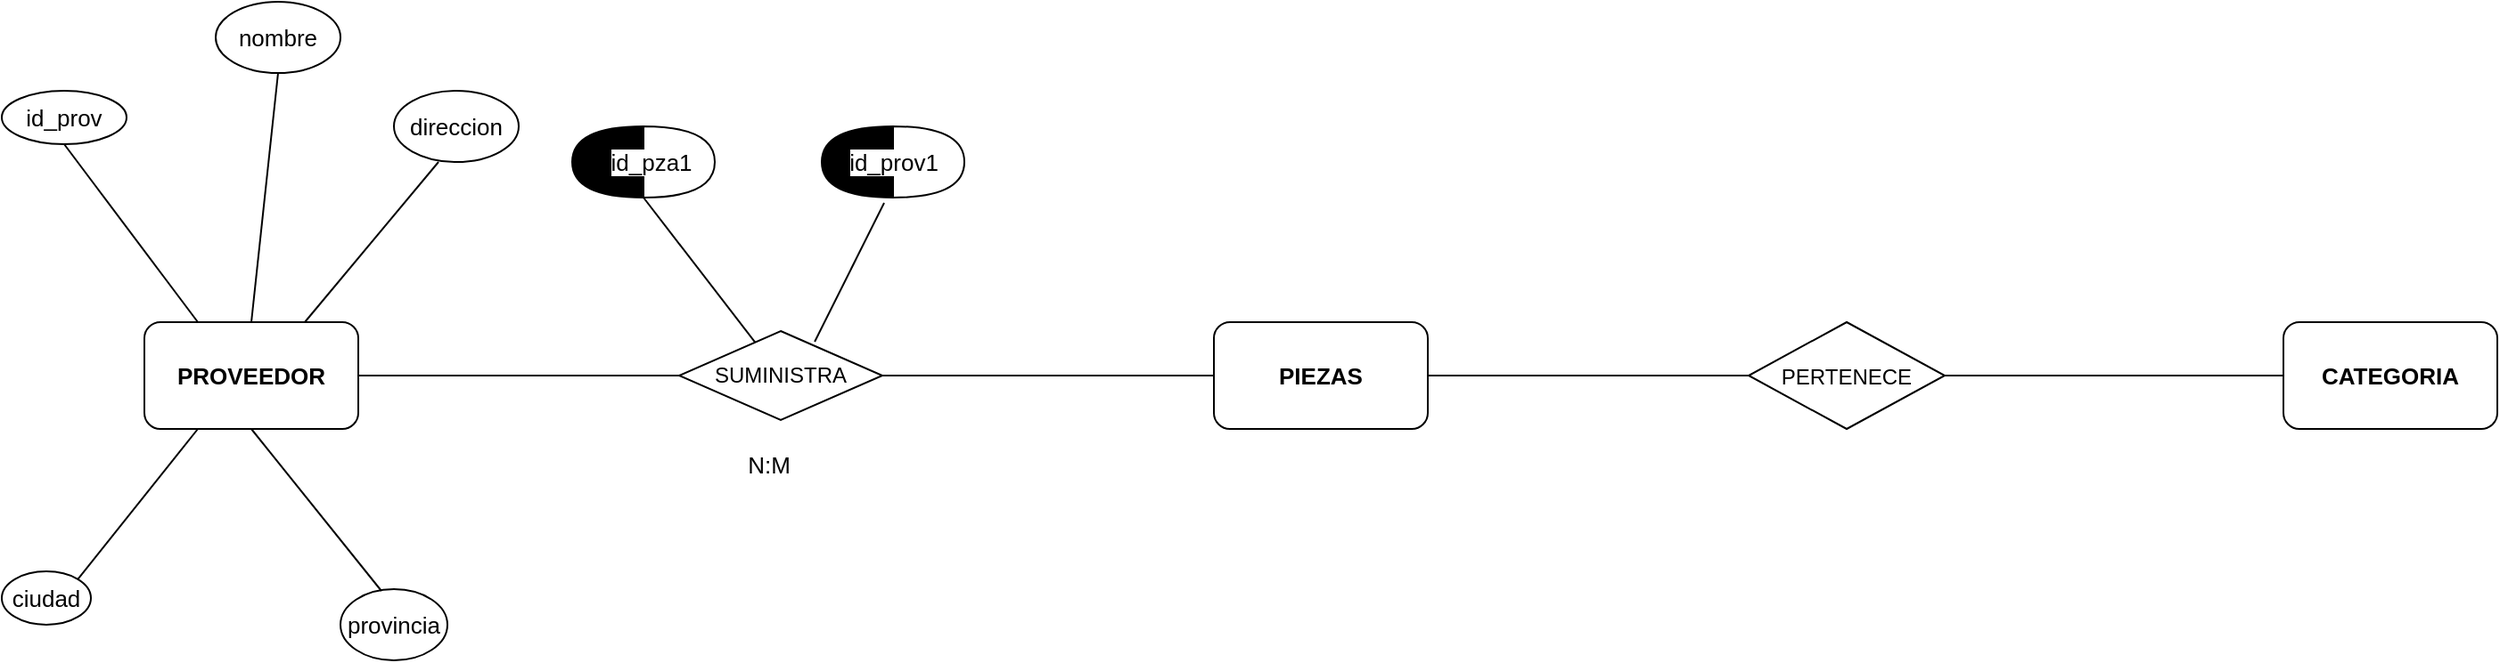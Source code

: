 <mxfile version="20.0.0" type="github"><diagram id="onGNe2N5QABZOQGVon4O" name="Page-1"><mxGraphModel dx="1426" dy="826" grid="1" gridSize="10" guides="1" tooltips="1" connect="1" arrows="1" fold="1" page="1" pageScale="1" pageWidth="827" pageHeight="1169" math="0" shadow="0"><root><mxCell id="0"/><mxCell id="1" parent="0"/><mxCell id="0aEb3YmSwr652AaN7Rzq-1" value="&lt;b&gt;&lt;font style=&quot;font-size: 13px;&quot;&gt;PROVEEDOR&lt;/font&gt;&lt;/b&gt;" style="rounded=1;whiteSpace=wrap;html=1;" vertex="1" parent="1"><mxGeometry x="100" y="250" width="120" height="60" as="geometry"/></mxCell><mxCell id="0aEb3YmSwr652AaN7Rzq-2" value="SUMINISTRA" style="rhombus;whiteSpace=wrap;html=1;" vertex="1" parent="1"><mxGeometry x="400" y="255" width="114" height="50" as="geometry"/></mxCell><mxCell id="0aEb3YmSwr652AaN7Rzq-3" value="&lt;font style=&quot;font-size: 13px;&quot;&gt;&lt;b&gt;PIEZAS&lt;/b&gt;&lt;/font&gt;" style="rounded=1;whiteSpace=wrap;html=1;" vertex="1" parent="1"><mxGeometry x="700" y="250" width="120" height="60" as="geometry"/></mxCell><mxCell id="0aEb3YmSwr652AaN7Rzq-4" value="" style="endArrow=none;html=1;rounded=0;fontSize=13;exitX=1;exitY=0.5;exitDx=0;exitDy=0;entryX=0;entryY=0.5;entryDx=0;entryDy=0;" edge="1" parent="1" source="0aEb3YmSwr652AaN7Rzq-1" target="0aEb3YmSwr652AaN7Rzq-2"><mxGeometry width="50" height="50" relative="1" as="geometry"><mxPoint x="390" y="450" as="sourcePoint"/><mxPoint x="440" y="400" as="targetPoint"/></mxGeometry></mxCell><mxCell id="0aEb3YmSwr652AaN7Rzq-5" value="" style="endArrow=none;html=1;rounded=0;fontSize=13;entryX=0;entryY=0.5;entryDx=0;entryDy=0;exitX=1;exitY=0.5;exitDx=0;exitDy=0;" edge="1" parent="1" source="0aEb3YmSwr652AaN7Rzq-2" target="0aEb3YmSwr652AaN7Rzq-3"><mxGeometry width="50" height="50" relative="1" as="geometry"><mxPoint x="550" y="310" as="sourcePoint"/><mxPoint x="570" y="380" as="targetPoint"/><Array as="points"/></mxGeometry></mxCell><mxCell id="0aEb3YmSwr652AaN7Rzq-6" value="&lt;font style=&quot;font-size: 12px;&quot;&gt;PERTENECE&lt;/font&gt;" style="rhombus;whiteSpace=wrap;html=1;fontSize=13;" vertex="1" parent="1"><mxGeometry x="1000" y="250" width="110" height="60" as="geometry"/></mxCell><mxCell id="0aEb3YmSwr652AaN7Rzq-7" value="&lt;font style=&quot;font-size: 13px;&quot;&gt;&lt;b&gt;CATEGORIA&lt;/b&gt;&lt;/font&gt;" style="rounded=1;whiteSpace=wrap;html=1;fontSize=12;" vertex="1" parent="1"><mxGeometry x="1300" y="250" width="120" height="60" as="geometry"/></mxCell><mxCell id="0aEb3YmSwr652AaN7Rzq-8" value="" style="endArrow=none;html=1;rounded=0;fontSize=13;exitX=1;exitY=0.5;exitDx=0;exitDy=0;entryX=0;entryY=0.5;entryDx=0;entryDy=0;" edge="1" parent="1" source="0aEb3YmSwr652AaN7Rzq-3" target="0aEb3YmSwr652AaN7Rzq-6"><mxGeometry width="50" height="50" relative="1" as="geometry"><mxPoint x="890" y="360" as="sourcePoint"/><mxPoint x="940" y="310" as="targetPoint"/></mxGeometry></mxCell><mxCell id="0aEb3YmSwr652AaN7Rzq-9" value="" style="endArrow=none;html=1;rounded=0;fontSize=13;exitX=1;exitY=0.5;exitDx=0;exitDy=0;entryX=0;entryY=0.5;entryDx=0;entryDy=0;" edge="1" parent="1" source="0aEb3YmSwr652AaN7Rzq-6" target="0aEb3YmSwr652AaN7Rzq-7"><mxGeometry width="50" height="50" relative="1" as="geometry"><mxPoint x="1200" y="310" as="sourcePoint"/><mxPoint x="1250" y="260" as="targetPoint"/></mxGeometry></mxCell><mxCell id="0aEb3YmSwr652AaN7Rzq-10" value="id_prov" style="ellipse;whiteSpace=wrap;html=1;fontSize=13;" vertex="1" parent="1"><mxGeometry x="20" y="120" width="70" height="30" as="geometry"/></mxCell><mxCell id="0aEb3YmSwr652AaN7Rzq-11" value="nombre" style="ellipse;whiteSpace=wrap;html=1;fontSize=13;" vertex="1" parent="1"><mxGeometry x="140" y="70" width="70" height="40" as="geometry"/></mxCell><mxCell id="0aEb3YmSwr652AaN7Rzq-12" value="direccion" style="ellipse;whiteSpace=wrap;html=1;fontSize=13;" vertex="1" parent="1"><mxGeometry x="240" y="120" width="70" height="40" as="geometry"/></mxCell><mxCell id="0aEb3YmSwr652AaN7Rzq-13" value="ciudad" style="ellipse;whiteSpace=wrap;html=1;fontSize=13;" vertex="1" parent="1"><mxGeometry x="20" y="390" width="50" height="30" as="geometry"/></mxCell><mxCell id="0aEb3YmSwr652AaN7Rzq-15" value="provincia" style="ellipse;whiteSpace=wrap;html=1;fontSize=13;" vertex="1" parent="1"><mxGeometry x="210" y="400" width="60" height="40" as="geometry"/></mxCell><mxCell id="0aEb3YmSwr652AaN7Rzq-19" value="" style="endArrow=none;html=1;rounded=0;fontSize=13;entryX=0.5;entryY=1;entryDx=0;entryDy=0;exitX=0.25;exitY=0;exitDx=0;exitDy=0;" edge="1" parent="1" source="0aEb3YmSwr652AaN7Rzq-1" target="0aEb3YmSwr652AaN7Rzq-10"><mxGeometry width="50" height="50" relative="1" as="geometry"><mxPoint x="290" y="410" as="sourcePoint"/><mxPoint x="340" y="360" as="targetPoint"/></mxGeometry></mxCell><mxCell id="0aEb3YmSwr652AaN7Rzq-20" value="" style="endArrow=none;html=1;rounded=0;fontSize=13;entryX=0.5;entryY=1;entryDx=0;entryDy=0;exitX=0.5;exitY=0;exitDx=0;exitDy=0;" edge="1" parent="1" source="0aEb3YmSwr652AaN7Rzq-1" target="0aEb3YmSwr652AaN7Rzq-11"><mxGeometry width="50" height="50" relative="1" as="geometry"><mxPoint x="150" y="190" as="sourcePoint"/><mxPoint x="200" y="140" as="targetPoint"/></mxGeometry></mxCell><mxCell id="0aEb3YmSwr652AaN7Rzq-21" value="" style="endArrow=none;html=1;rounded=0;fontSize=13;exitX=1;exitY=0;exitDx=0;exitDy=0;entryX=0.25;entryY=1;entryDx=0;entryDy=0;" edge="1" parent="1" source="0aEb3YmSwr652AaN7Rzq-13" target="0aEb3YmSwr652AaN7Rzq-1"><mxGeometry width="50" height="50" relative="1" as="geometry"><mxPoint x="80" y="380" as="sourcePoint"/><mxPoint x="130" y="330" as="targetPoint"/></mxGeometry></mxCell><mxCell id="0aEb3YmSwr652AaN7Rzq-22" value="" style="endArrow=none;html=1;rounded=0;fontSize=13;exitX=0.383;exitY=0.025;exitDx=0;exitDy=0;exitPerimeter=0;entryX=0.5;entryY=1;entryDx=0;entryDy=0;" edge="1" parent="1" source="0aEb3YmSwr652AaN7Rzq-15" target="0aEb3YmSwr652AaN7Rzq-1"><mxGeometry width="50" height="50" relative="1" as="geometry"><mxPoint x="160" y="370" as="sourcePoint"/><mxPoint x="210" y="320" as="targetPoint"/></mxGeometry></mxCell><mxCell id="0aEb3YmSwr652AaN7Rzq-25" value="" style="endArrow=none;html=1;rounded=0;fontSize=13;exitX=0.75;exitY=0;exitDx=0;exitDy=0;" edge="1" parent="1" source="0aEb3YmSwr652AaN7Rzq-1"><mxGeometry width="50" height="50" relative="1" as="geometry"><mxPoint x="215" y="210" as="sourcePoint"/><mxPoint x="265" y="160" as="targetPoint"/></mxGeometry></mxCell><mxCell id="0aEb3YmSwr652AaN7Rzq-26" value="" style="shape=or;whiteSpace=wrap;html=1;fontSize=13;" vertex="1" parent="1"><mxGeometry x="380" y="140" width="40" height="40" as="geometry"/></mxCell><mxCell id="0aEb3YmSwr652AaN7Rzq-27" value="" style="shape=or;whiteSpace=wrap;html=1;fontSize=13;rotation=-180;fillColor=#000000;" vertex="1" parent="1"><mxGeometry x="340" y="140" width="40" height="40" as="geometry"/></mxCell><mxCell id="0aEb3YmSwr652AaN7Rzq-28" value="" style="shape=or;whiteSpace=wrap;html=1;fontSize=13;" vertex="1" parent="1"><mxGeometry x="520" y="140" width="40" height="40" as="geometry"/></mxCell><mxCell id="0aEb3YmSwr652AaN7Rzq-29" value="" style="shape=or;whiteSpace=wrap;html=1;fontSize=13;rotation=-180;fillColor=#000000;" vertex="1" parent="1"><mxGeometry x="480" y="140" width="40" height="40" as="geometry"/></mxCell><mxCell id="0aEb3YmSwr652AaN7Rzq-30" value="&lt;span style=&quot;background-color: rgb(255, 255, 255);&quot;&gt;id_pza1&lt;/span&gt;" style="text;html=1;align=center;verticalAlign=middle;resizable=0;points=[];autosize=1;strokeColor=none;fillColor=none;fontSize=13;" vertex="1" parent="1"><mxGeometry x="354" y="150" width="60" height="20" as="geometry"/></mxCell><mxCell id="0aEb3YmSwr652AaN7Rzq-31" value="&lt;span style=&quot;background-color: rgb(255, 255, 255);&quot;&gt;id_prov1&lt;/span&gt;" style="text;html=1;align=center;verticalAlign=middle;resizable=0;points=[];autosize=1;strokeColor=none;fillColor=none;fontSize=13;" vertex="1" parent="1"><mxGeometry x="485" y="150" width="70" height="20" as="geometry"/></mxCell><mxCell id="0aEb3YmSwr652AaN7Rzq-32" value="" style="endArrow=none;html=1;rounded=0;fontSize=13;fontColor=#000000;entryX=0;entryY=1;entryDx=0;entryDy=0;entryPerimeter=0;" edge="1" parent="1" source="0aEb3YmSwr652AaN7Rzq-2" target="0aEb3YmSwr652AaN7Rzq-26"><mxGeometry width="50" height="50" relative="1" as="geometry"><mxPoint x="370" y="240" as="sourcePoint"/><mxPoint x="420" y="190" as="targetPoint"/></mxGeometry></mxCell><mxCell id="0aEb3YmSwr652AaN7Rzq-33" value="" style="endArrow=none;html=1;rounded=0;fontSize=13;fontColor=#000000;entryX=0.125;entryY=-0.075;entryDx=0;entryDy=0;entryPerimeter=0;exitX=0.667;exitY=0.12;exitDx=0;exitDy=0;exitPerimeter=0;" edge="1" parent="1" source="0aEb3YmSwr652AaN7Rzq-2" target="0aEb3YmSwr652AaN7Rzq-29"><mxGeometry width="50" height="50" relative="1" as="geometry"><mxPoint x="490" y="240" as="sourcePoint"/><mxPoint x="540" y="190" as="targetPoint"/></mxGeometry></mxCell><mxCell id="0aEb3YmSwr652AaN7Rzq-34" value="N:M" style="text;html=1;align=center;verticalAlign=middle;resizable=0;points=[];autosize=1;strokeColor=none;fillColor=none;fontSize=13;fontColor=#000000;" vertex="1" parent="1"><mxGeometry x="430" y="320" width="40" height="20" as="geometry"/></mxCell></root></mxGraphModel></diagram></mxfile>